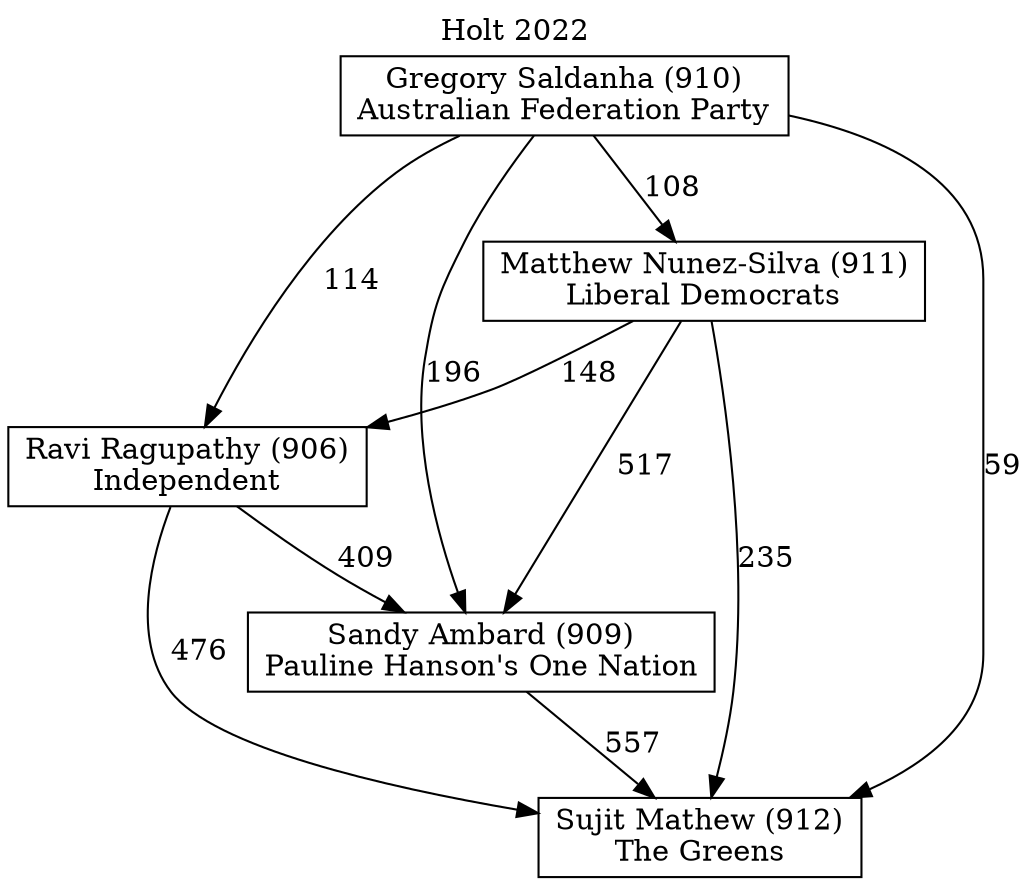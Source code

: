 // House preference flow
digraph "Sujit Mathew (912)_Holt_2022" {
	graph [label="Holt 2022" labelloc=t mclimit=10]
	node [shape=box]
	"Ravi Ragupathy (906)" [label="Ravi Ragupathy (906)
Independent"]
	"Gregory Saldanha (910)" [label="Gregory Saldanha (910)
Australian Federation Party"]
	"Sandy Ambard (909)" [label="Sandy Ambard (909)
Pauline Hanson's One Nation"]
	"Matthew Nunez-Silva (911)" [label="Matthew Nunez-Silva (911)
Liberal Democrats"]
	"Sujit Mathew (912)" [label="Sujit Mathew (912)
The Greens"]
	"Matthew Nunez-Silva (911)" -> "Ravi Ragupathy (906)" [label=148]
	"Ravi Ragupathy (906)" -> "Sujit Mathew (912)" [label=476]
	"Matthew Nunez-Silva (911)" -> "Sandy Ambard (909)" [label=517]
	"Gregory Saldanha (910)" -> "Matthew Nunez-Silva (911)" [label=108]
	"Gregory Saldanha (910)" -> "Sandy Ambard (909)" [label=196]
	"Gregory Saldanha (910)" -> "Sujit Mathew (912)" [label=59]
	"Sandy Ambard (909)" -> "Sujit Mathew (912)" [label=557]
	"Matthew Nunez-Silva (911)" -> "Sujit Mathew (912)" [label=235]
	"Ravi Ragupathy (906)" -> "Sandy Ambard (909)" [label=409]
	"Gregory Saldanha (910)" -> "Ravi Ragupathy (906)" [label=114]
}
